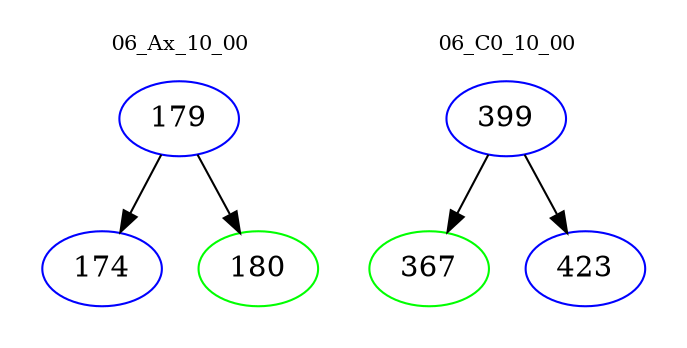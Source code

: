 digraph{
subgraph cluster_0 {
color = white
label = "06_Ax_10_00";
fontsize=10;
T0_179 [label="179", color="blue"]
T0_179 -> T0_174 [color="black"]
T0_174 [label="174", color="blue"]
T0_179 -> T0_180 [color="black"]
T0_180 [label="180", color="green"]
}
subgraph cluster_1 {
color = white
label = "06_C0_10_00";
fontsize=10;
T1_399 [label="399", color="blue"]
T1_399 -> T1_367 [color="black"]
T1_367 [label="367", color="green"]
T1_399 -> T1_423 [color="black"]
T1_423 [label="423", color="blue"]
}
}
